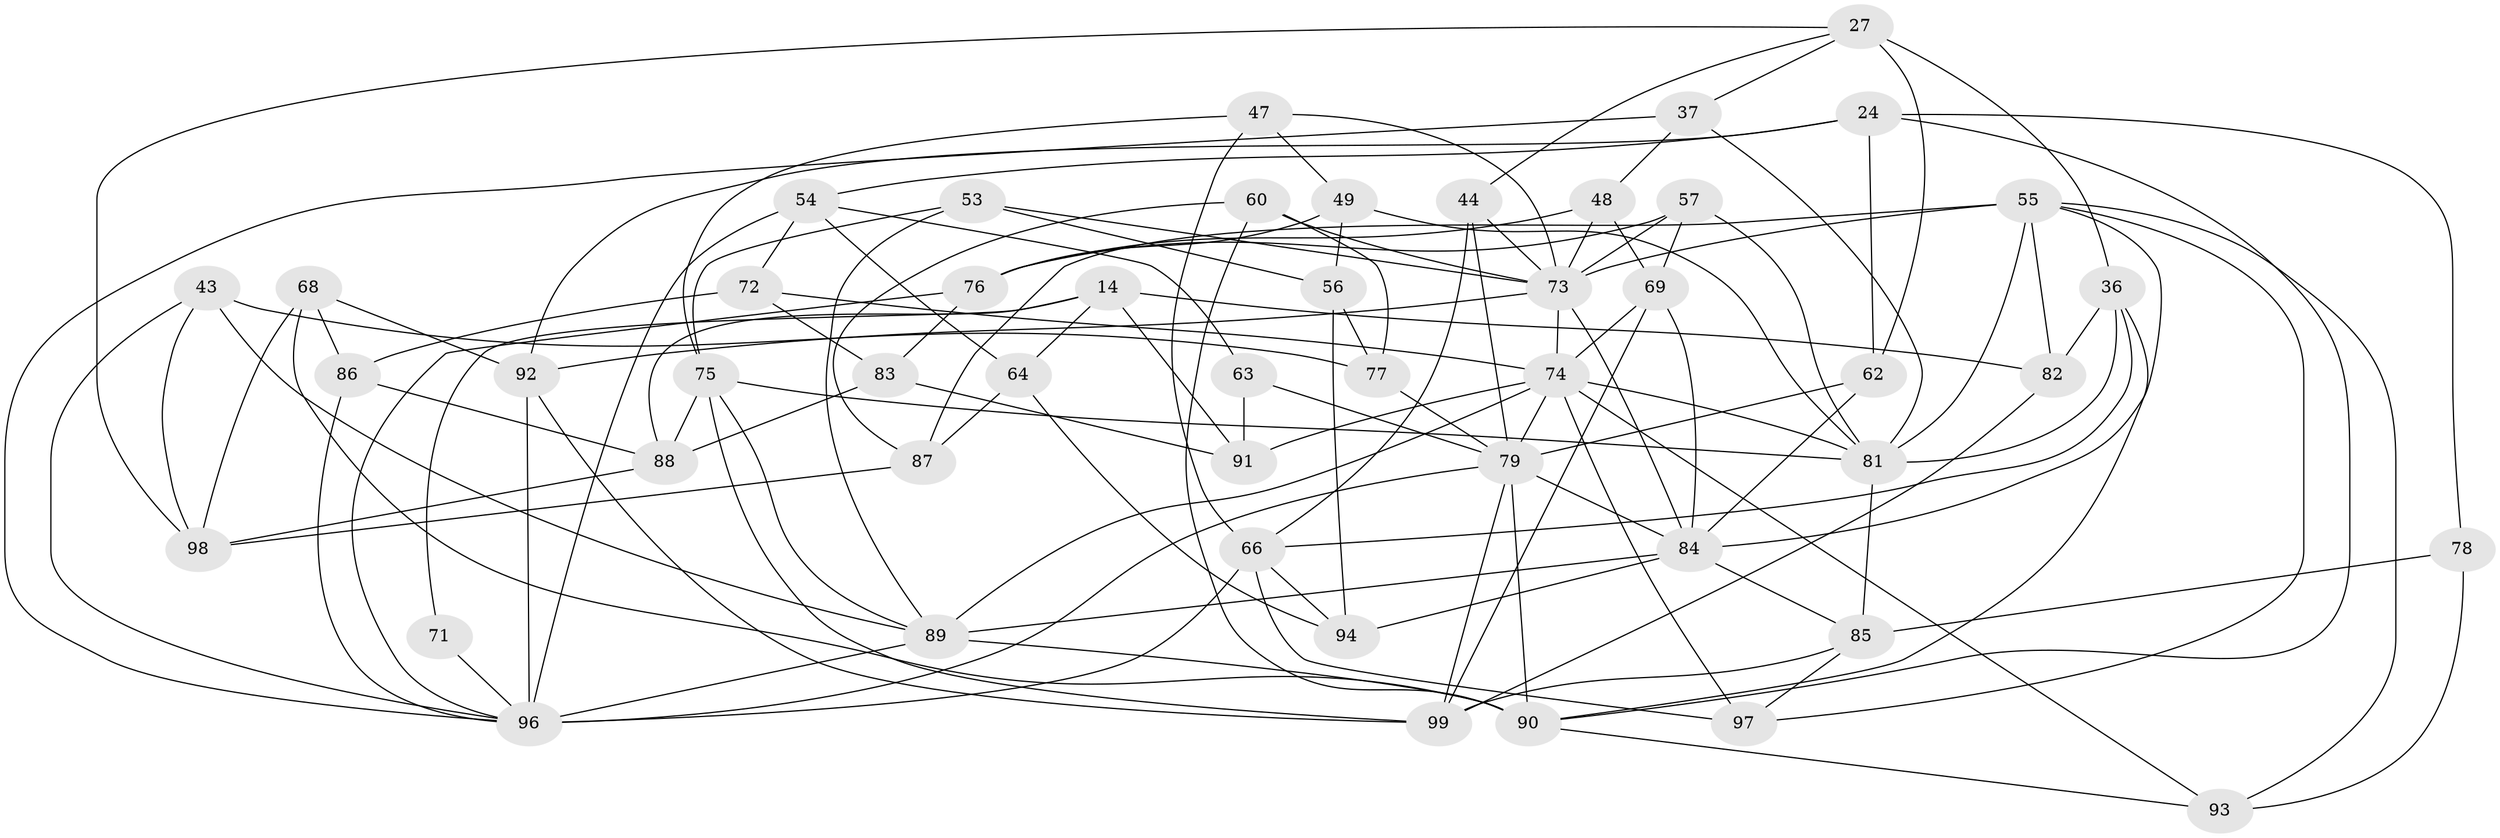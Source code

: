// original degree distribution, {4: 1.0}
// Generated by graph-tools (version 1.1) at 2025/56/03/09/25 04:56:20]
// undirected, 49 vertices, 124 edges
graph export_dot {
graph [start="1"]
  node [color=gray90,style=filled];
  14 [super="+11"];
  24 [super="+8"];
  27 [super="+1"];
  36 [super="+29"];
  37;
  43;
  44;
  47 [super="+21"];
  48 [super="+19"];
  49;
  53;
  54 [super="+31"];
  55 [super="+40"];
  56;
  57;
  60;
  62 [super="+22"];
  63;
  64;
  66 [super="+25"];
  68 [super="+5"];
  69 [super="+58"];
  71;
  72;
  73 [super="+16+18+32"];
  74 [super="+39+51+65"];
  75 [super="+41"];
  76 [super="+59"];
  77;
  78;
  79 [super="+38+61"];
  81 [super="+4+15+20"];
  82;
  83;
  84 [super="+26+70+46"];
  85 [super="+45"];
  86;
  87;
  88 [super="+9"];
  89 [super="+42+50"];
  90 [super="+13+30"];
  91;
  92 [super="+52"];
  93;
  94;
  96 [super="+35+95"];
  97;
  98 [super="+34"];
  99 [super="+80"];
  14 -- 64;
  14 -- 88;
  14 -- 71 [weight=2];
  14 -- 82;
  14 -- 91;
  24 -- 78 [weight=2];
  24 -- 54;
  24 -- 90;
  24 -- 92;
  24 -- 62;
  27 -- 44;
  27 -- 36 [weight=2];
  27 -- 37;
  27 -- 62;
  27 -- 98;
  36 -- 82;
  36 -- 81;
  36 -- 66;
  36 -- 90;
  37 -- 81;
  37 -- 48;
  37 -- 96;
  43 -- 77;
  43 -- 98;
  43 -- 96;
  43 -- 89;
  44 -- 73;
  44 -- 66;
  44 -- 79;
  47 -- 66 [weight=2];
  47 -- 49;
  47 -- 73 [weight=2];
  47 -- 75;
  48 -- 69 [weight=2];
  48 -- 73;
  48 -- 76 [weight=2];
  49 -- 56;
  49 -- 81;
  49 -- 76;
  53 -- 56;
  53 -- 73;
  53 -- 75;
  53 -- 89;
  54 -- 64;
  54 -- 72;
  54 -- 63;
  54 -- 96 [weight=2];
  55 -- 97;
  55 -- 84;
  55 -- 73 [weight=2];
  55 -- 81;
  55 -- 82;
  55 -- 87;
  55 -- 93;
  56 -- 77;
  56 -- 94;
  57 -- 76;
  57 -- 81;
  57 -- 73;
  57 -- 69;
  60 -- 77;
  60 -- 87;
  60 -- 90;
  60 -- 73;
  62 -- 79 [weight=3];
  62 -- 84;
  63 -- 91;
  63 -- 79 [weight=2];
  64 -- 94;
  64 -- 87;
  66 -- 97;
  66 -- 94;
  66 -- 96 [weight=2];
  68 -- 92 [weight=2];
  68 -- 86;
  68 -- 98;
  68 -- 90 [weight=2];
  69 -- 99;
  69 -- 84;
  69 -- 74;
  71 -- 96 [weight=2];
  72 -- 86;
  72 -- 83;
  72 -- 74;
  73 -- 92;
  73 -- 84;
  73 -- 74;
  74 -- 93;
  74 -- 81 [weight=2];
  74 -- 79;
  74 -- 97;
  74 -- 91;
  74 -- 89;
  75 -- 88;
  75 -- 99;
  75 -- 81;
  75 -- 89;
  76 -- 96;
  76 -- 83;
  77 -- 79;
  78 -- 85;
  78 -- 93;
  79 -- 99 [weight=3];
  79 -- 84 [weight=2];
  79 -- 90;
  79 -- 96 [weight=2];
  81 -- 85 [weight=2];
  82 -- 99;
  83 -- 88;
  83 -- 91;
  84 -- 85;
  84 -- 94;
  84 -- 89 [weight=2];
  85 -- 97;
  85 -- 99;
  86 -- 88;
  86 -- 96;
  87 -- 98;
  88 -- 98 [weight=2];
  89 -- 90;
  89 -- 96;
  90 -- 93;
  92 -- 96;
  92 -- 99;
}
